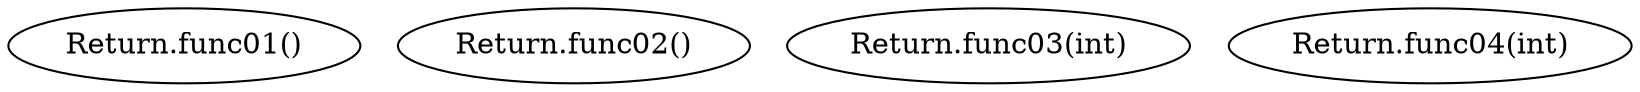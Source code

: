 digraph G {
  1 [ label="Return.func01()" ];
  2 [ label="Return.func02()" ];
  3 [ label="Return.func03(int)" ];
  4 [ label="Return.func04(int)" ];
}
